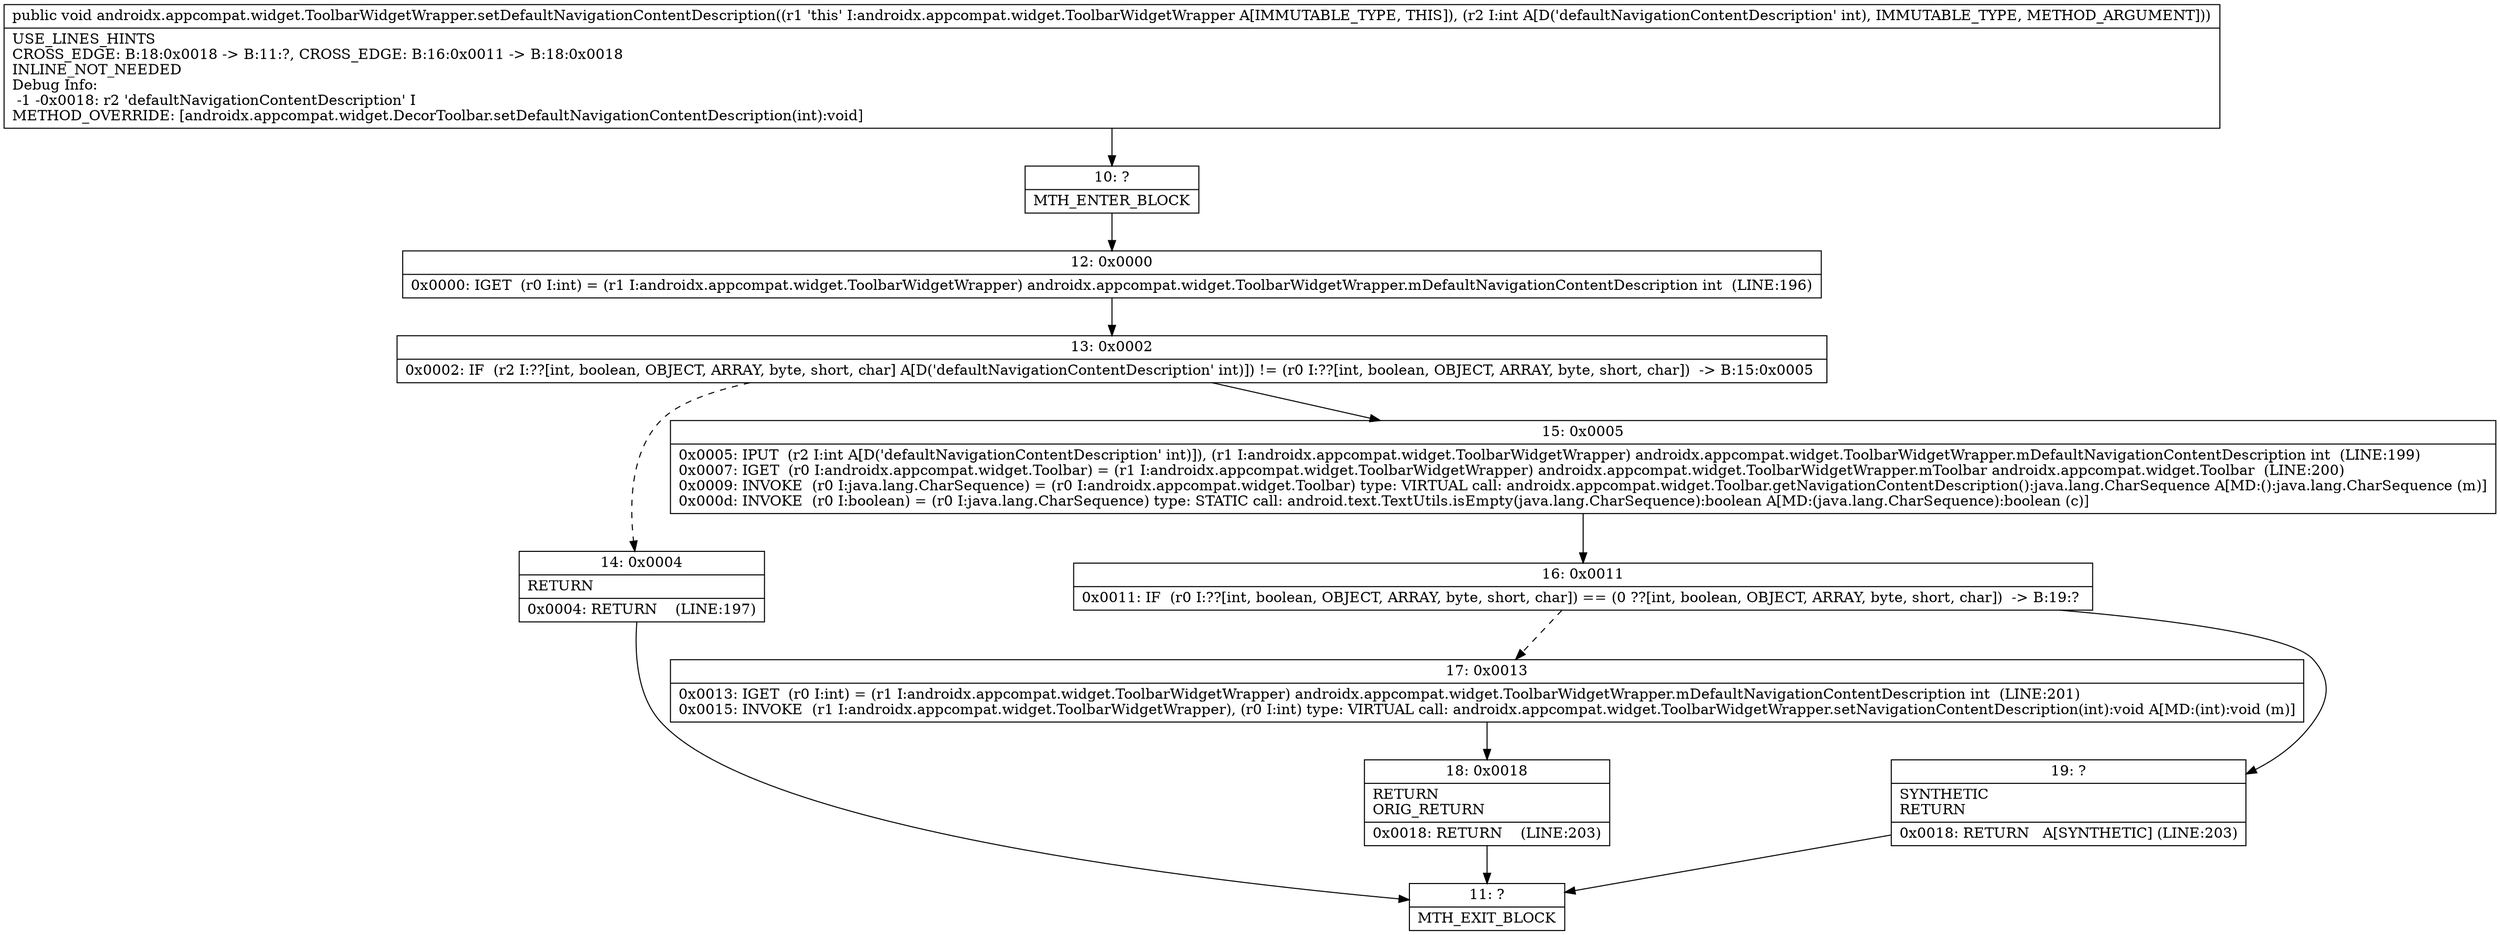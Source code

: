 digraph "CFG forandroidx.appcompat.widget.ToolbarWidgetWrapper.setDefaultNavigationContentDescription(I)V" {
Node_10 [shape=record,label="{10\:\ ?|MTH_ENTER_BLOCK\l}"];
Node_12 [shape=record,label="{12\:\ 0x0000|0x0000: IGET  (r0 I:int) = (r1 I:androidx.appcompat.widget.ToolbarWidgetWrapper) androidx.appcompat.widget.ToolbarWidgetWrapper.mDefaultNavigationContentDescription int  (LINE:196)\l}"];
Node_13 [shape=record,label="{13\:\ 0x0002|0x0002: IF  (r2 I:??[int, boolean, OBJECT, ARRAY, byte, short, char] A[D('defaultNavigationContentDescription' int)]) != (r0 I:??[int, boolean, OBJECT, ARRAY, byte, short, char])  \-\> B:15:0x0005 \l}"];
Node_14 [shape=record,label="{14\:\ 0x0004|RETURN\l|0x0004: RETURN    (LINE:197)\l}"];
Node_11 [shape=record,label="{11\:\ ?|MTH_EXIT_BLOCK\l}"];
Node_15 [shape=record,label="{15\:\ 0x0005|0x0005: IPUT  (r2 I:int A[D('defaultNavigationContentDescription' int)]), (r1 I:androidx.appcompat.widget.ToolbarWidgetWrapper) androidx.appcompat.widget.ToolbarWidgetWrapper.mDefaultNavigationContentDescription int  (LINE:199)\l0x0007: IGET  (r0 I:androidx.appcompat.widget.Toolbar) = (r1 I:androidx.appcompat.widget.ToolbarWidgetWrapper) androidx.appcompat.widget.ToolbarWidgetWrapper.mToolbar androidx.appcompat.widget.Toolbar  (LINE:200)\l0x0009: INVOKE  (r0 I:java.lang.CharSequence) = (r0 I:androidx.appcompat.widget.Toolbar) type: VIRTUAL call: androidx.appcompat.widget.Toolbar.getNavigationContentDescription():java.lang.CharSequence A[MD:():java.lang.CharSequence (m)]\l0x000d: INVOKE  (r0 I:boolean) = (r0 I:java.lang.CharSequence) type: STATIC call: android.text.TextUtils.isEmpty(java.lang.CharSequence):boolean A[MD:(java.lang.CharSequence):boolean (c)]\l}"];
Node_16 [shape=record,label="{16\:\ 0x0011|0x0011: IF  (r0 I:??[int, boolean, OBJECT, ARRAY, byte, short, char]) == (0 ??[int, boolean, OBJECT, ARRAY, byte, short, char])  \-\> B:19:? \l}"];
Node_17 [shape=record,label="{17\:\ 0x0013|0x0013: IGET  (r0 I:int) = (r1 I:androidx.appcompat.widget.ToolbarWidgetWrapper) androidx.appcompat.widget.ToolbarWidgetWrapper.mDefaultNavigationContentDescription int  (LINE:201)\l0x0015: INVOKE  (r1 I:androidx.appcompat.widget.ToolbarWidgetWrapper), (r0 I:int) type: VIRTUAL call: androidx.appcompat.widget.ToolbarWidgetWrapper.setNavigationContentDescription(int):void A[MD:(int):void (m)]\l}"];
Node_18 [shape=record,label="{18\:\ 0x0018|RETURN\lORIG_RETURN\l|0x0018: RETURN    (LINE:203)\l}"];
Node_19 [shape=record,label="{19\:\ ?|SYNTHETIC\lRETURN\l|0x0018: RETURN   A[SYNTHETIC] (LINE:203)\l}"];
MethodNode[shape=record,label="{public void androidx.appcompat.widget.ToolbarWidgetWrapper.setDefaultNavigationContentDescription((r1 'this' I:androidx.appcompat.widget.ToolbarWidgetWrapper A[IMMUTABLE_TYPE, THIS]), (r2 I:int A[D('defaultNavigationContentDescription' int), IMMUTABLE_TYPE, METHOD_ARGUMENT]))  | USE_LINES_HINTS\lCROSS_EDGE: B:18:0x0018 \-\> B:11:?, CROSS_EDGE: B:16:0x0011 \-\> B:18:0x0018\lINLINE_NOT_NEEDED\lDebug Info:\l  \-1 \-0x0018: r2 'defaultNavigationContentDescription' I\lMETHOD_OVERRIDE: [androidx.appcompat.widget.DecorToolbar.setDefaultNavigationContentDescription(int):void]\l}"];
MethodNode -> Node_10;Node_10 -> Node_12;
Node_12 -> Node_13;
Node_13 -> Node_14[style=dashed];
Node_13 -> Node_15;
Node_14 -> Node_11;
Node_15 -> Node_16;
Node_16 -> Node_17[style=dashed];
Node_16 -> Node_19;
Node_17 -> Node_18;
Node_18 -> Node_11;
Node_19 -> Node_11;
}

